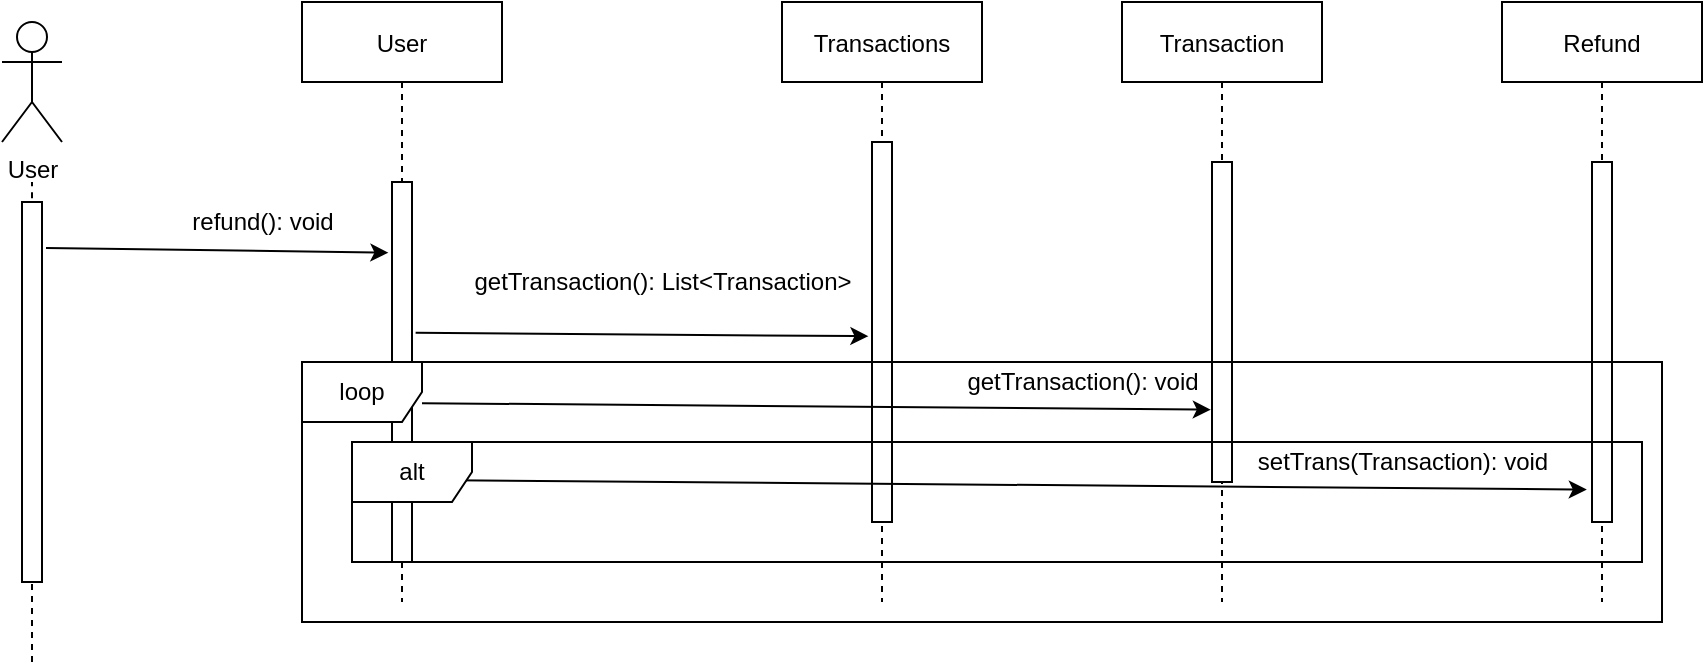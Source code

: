 <mxfile version="13.9.9" type="device"><diagram id="kgpKYQtTHZ0yAKxKKP6v" name="Page-1"><mxGraphModel dx="1874" dy="584" grid="1" gridSize="10" guides="1" tooltips="1" connect="1" arrows="1" fold="1" page="1" pageScale="1" pageWidth="850" pageHeight="1100" math="0" shadow="0"><root><mxCell id="0"/><mxCell id="1" parent="0"/><mxCell id="3nuBFxr9cyL0pnOWT2aG-1" value="Transactions" style="shape=umlLifeline;perimeter=lifelinePerimeter;container=1;collapsible=0;recursiveResize=0;rounded=0;shadow=0;strokeWidth=1;" parent="1" vertex="1"><mxGeometry x="350" y="50" width="100" height="300" as="geometry"/></mxCell><mxCell id="3nuBFxr9cyL0pnOWT2aG-2" value="" style="points=[];perimeter=orthogonalPerimeter;rounded=0;shadow=0;strokeWidth=1;" parent="3nuBFxr9cyL0pnOWT2aG-1" vertex="1"><mxGeometry x="45" y="70" width="10" height="190" as="geometry"/></mxCell><mxCell id="3nuBFxr9cyL0pnOWT2aG-5" value="Transaction" style="shape=umlLifeline;perimeter=lifelinePerimeter;container=1;collapsible=0;recursiveResize=0;rounded=0;shadow=0;strokeWidth=1;" parent="1" vertex="1"><mxGeometry x="520" y="50" width="100" height="300" as="geometry"/></mxCell><mxCell id="3nuBFxr9cyL0pnOWT2aG-6" value="" style="points=[];perimeter=orthogonalPerimeter;rounded=0;shadow=0;strokeWidth=1;" parent="3nuBFxr9cyL0pnOWT2aG-5" vertex="1"><mxGeometry x="45" y="80" width="10" height="160" as="geometry"/></mxCell><mxCell id="0GuUTDrbhFKP1aP5FN7B-1" value="User" style="shape=umlActor;verticalLabelPosition=bottom;verticalAlign=top;html=1;outlineConnect=0;" vertex="1" parent="1"><mxGeometry x="-40" y="60" width="30" height="60" as="geometry"/></mxCell><mxCell id="0GuUTDrbhFKP1aP5FN7B-6" value="" style="endArrow=none;dashed=1;html=1;exitX=0.5;exitY=0.053;exitDx=0;exitDy=0;exitPerimeter=0;" edge="1" parent="1" source="0GuUTDrbhFKP1aP5FN7B-2"><mxGeometry width="50" height="50" relative="1" as="geometry"><mxPoint x="40" y="130" as="sourcePoint"/><mxPoint x="-25" y="140" as="targetPoint"/></mxGeometry></mxCell><mxCell id="0GuUTDrbhFKP1aP5FN7B-2" value="" style="points=[];perimeter=orthogonalPerimeter;rounded=0;shadow=0;strokeWidth=1;" vertex="1" parent="1"><mxGeometry x="-30" y="150" width="10" height="190" as="geometry"/></mxCell><mxCell id="0GuUTDrbhFKP1aP5FN7B-7" value="" style="endArrow=none;dashed=1;html=1;" edge="1" parent="1" target="0GuUTDrbhFKP1aP5FN7B-2"><mxGeometry width="50" height="50" relative="1" as="geometry"><mxPoint x="-25" y="380" as="sourcePoint"/><mxPoint x="-20" y="180" as="targetPoint"/></mxGeometry></mxCell><mxCell id="0GuUTDrbhFKP1aP5FN7B-11" value="User" style="shape=umlLifeline;perimeter=lifelinePerimeter;container=1;collapsible=0;recursiveResize=0;rounded=0;shadow=0;strokeWidth=1;" vertex="1" parent="1"><mxGeometry x="110" y="50" width="100" height="300" as="geometry"/></mxCell><mxCell id="0GuUTDrbhFKP1aP5FN7B-12" value="" style="points=[];perimeter=orthogonalPerimeter;rounded=0;shadow=0;strokeWidth=1;" vertex="1" parent="0GuUTDrbhFKP1aP5FN7B-11"><mxGeometry x="45" y="90" width="10" height="190" as="geometry"/></mxCell><mxCell id="0GuUTDrbhFKP1aP5FN7B-13" value="" style="endArrow=classic;html=1;exitX=1.2;exitY=0.121;exitDx=0;exitDy=0;exitPerimeter=0;entryX=-0.18;entryY=0.186;entryDx=0;entryDy=0;entryPerimeter=0;" edge="1" parent="1" source="0GuUTDrbhFKP1aP5FN7B-2" target="0GuUTDrbhFKP1aP5FN7B-12"><mxGeometry width="50" height="50" relative="1" as="geometry"><mxPoint x="400" y="340" as="sourcePoint"/><mxPoint x="450" y="290" as="targetPoint"/></mxGeometry></mxCell><mxCell id="0GuUTDrbhFKP1aP5FN7B-14" value="refund(): void" style="text;html=1;align=center;verticalAlign=middle;resizable=0;points=[];autosize=1;" vertex="1" parent="1"><mxGeometry x="45" y="150" width="90" height="20" as="geometry"/></mxCell><mxCell id="0GuUTDrbhFKP1aP5FN7B-15" value="" style="endArrow=classic;html=1;exitX=1.18;exitY=0.397;exitDx=0;exitDy=0;exitPerimeter=0;entryX=-0.18;entryY=0.511;entryDx=0;entryDy=0;entryPerimeter=0;" edge="1" parent="1" source="0GuUTDrbhFKP1aP5FN7B-12" target="3nuBFxr9cyL0pnOWT2aG-2"><mxGeometry width="50" height="50" relative="1" as="geometry"><mxPoint x="400" y="340" as="sourcePoint"/><mxPoint x="450" y="290" as="targetPoint"/></mxGeometry></mxCell><mxCell id="0GuUTDrbhFKP1aP5FN7B-16" value="getTransaction(): List&amp;lt;Transaction&amp;gt;" style="text;html=1;align=center;verticalAlign=middle;resizable=0;points=[];autosize=1;" vertex="1" parent="1"><mxGeometry x="190" y="180" width="200" height="20" as="geometry"/></mxCell><mxCell id="0GuUTDrbhFKP1aP5FN7B-17" value="" style="endArrow=classic;html=1;exitX=1.5;exitY=0.582;exitDx=0;exitDy=0;exitPerimeter=0;entryX=-0.06;entryY=0.774;entryDx=0;entryDy=0;entryPerimeter=0;" edge="1" parent="1" source="0GuUTDrbhFKP1aP5FN7B-12" target="3nuBFxr9cyL0pnOWT2aG-6"><mxGeometry width="50" height="50" relative="1" as="geometry"><mxPoint x="400" y="340" as="sourcePoint"/><mxPoint x="450" y="290" as="targetPoint"/></mxGeometry></mxCell><mxCell id="0GuUTDrbhFKP1aP5FN7B-18" value="getTransaction(): void" style="text;html=1;align=center;verticalAlign=middle;resizable=0;points=[];autosize=1;" vertex="1" parent="1"><mxGeometry x="435" y="230" width="130" height="20" as="geometry"/></mxCell><mxCell id="0GuUTDrbhFKP1aP5FN7B-20" value="Refund" style="shape=umlLifeline;perimeter=lifelinePerimeter;container=1;collapsible=0;recursiveResize=0;rounded=0;shadow=0;strokeWidth=1;" vertex="1" parent="1"><mxGeometry x="710" y="50" width="100" height="300" as="geometry"/></mxCell><mxCell id="0GuUTDrbhFKP1aP5FN7B-21" value="" style="points=[];perimeter=orthogonalPerimeter;rounded=0;shadow=0;strokeWidth=1;" vertex="1" parent="0GuUTDrbhFKP1aP5FN7B-20"><mxGeometry x="45" y="80" width="10" height="180" as="geometry"/></mxCell><mxCell id="0GuUTDrbhFKP1aP5FN7B-22" value="" style="endArrow=classic;html=1;entryX=-0.26;entryY=0.91;entryDx=0;entryDy=0;entryPerimeter=0;exitX=1.42;exitY=0.784;exitDx=0;exitDy=0;exitPerimeter=0;" edge="1" parent="1" source="0GuUTDrbhFKP1aP5FN7B-12" target="0GuUTDrbhFKP1aP5FN7B-21"><mxGeometry width="50" height="50" relative="1" as="geometry"><mxPoint x="400" y="340" as="sourcePoint"/><mxPoint x="450" y="290" as="targetPoint"/></mxGeometry></mxCell><mxCell id="0GuUTDrbhFKP1aP5FN7B-23" value="setTrans(Transaction): void" style="text;html=1;align=center;verticalAlign=middle;resizable=0;points=[];autosize=1;" vertex="1" parent="1"><mxGeometry x="580" y="270" width="160" height="20" as="geometry"/></mxCell><mxCell id="0GuUTDrbhFKP1aP5FN7B-24" value="loop" style="shape=umlFrame;whiteSpace=wrap;html=1;" vertex="1" parent="1"><mxGeometry x="110" y="230" width="680" height="130" as="geometry"/></mxCell><mxCell id="0GuUTDrbhFKP1aP5FN7B-25" value="alt" style="shape=umlFrame;whiteSpace=wrap;html=1;" vertex="1" parent="1"><mxGeometry x="135" y="270" width="645" height="60" as="geometry"/></mxCell></root></mxGraphModel></diagram></mxfile>